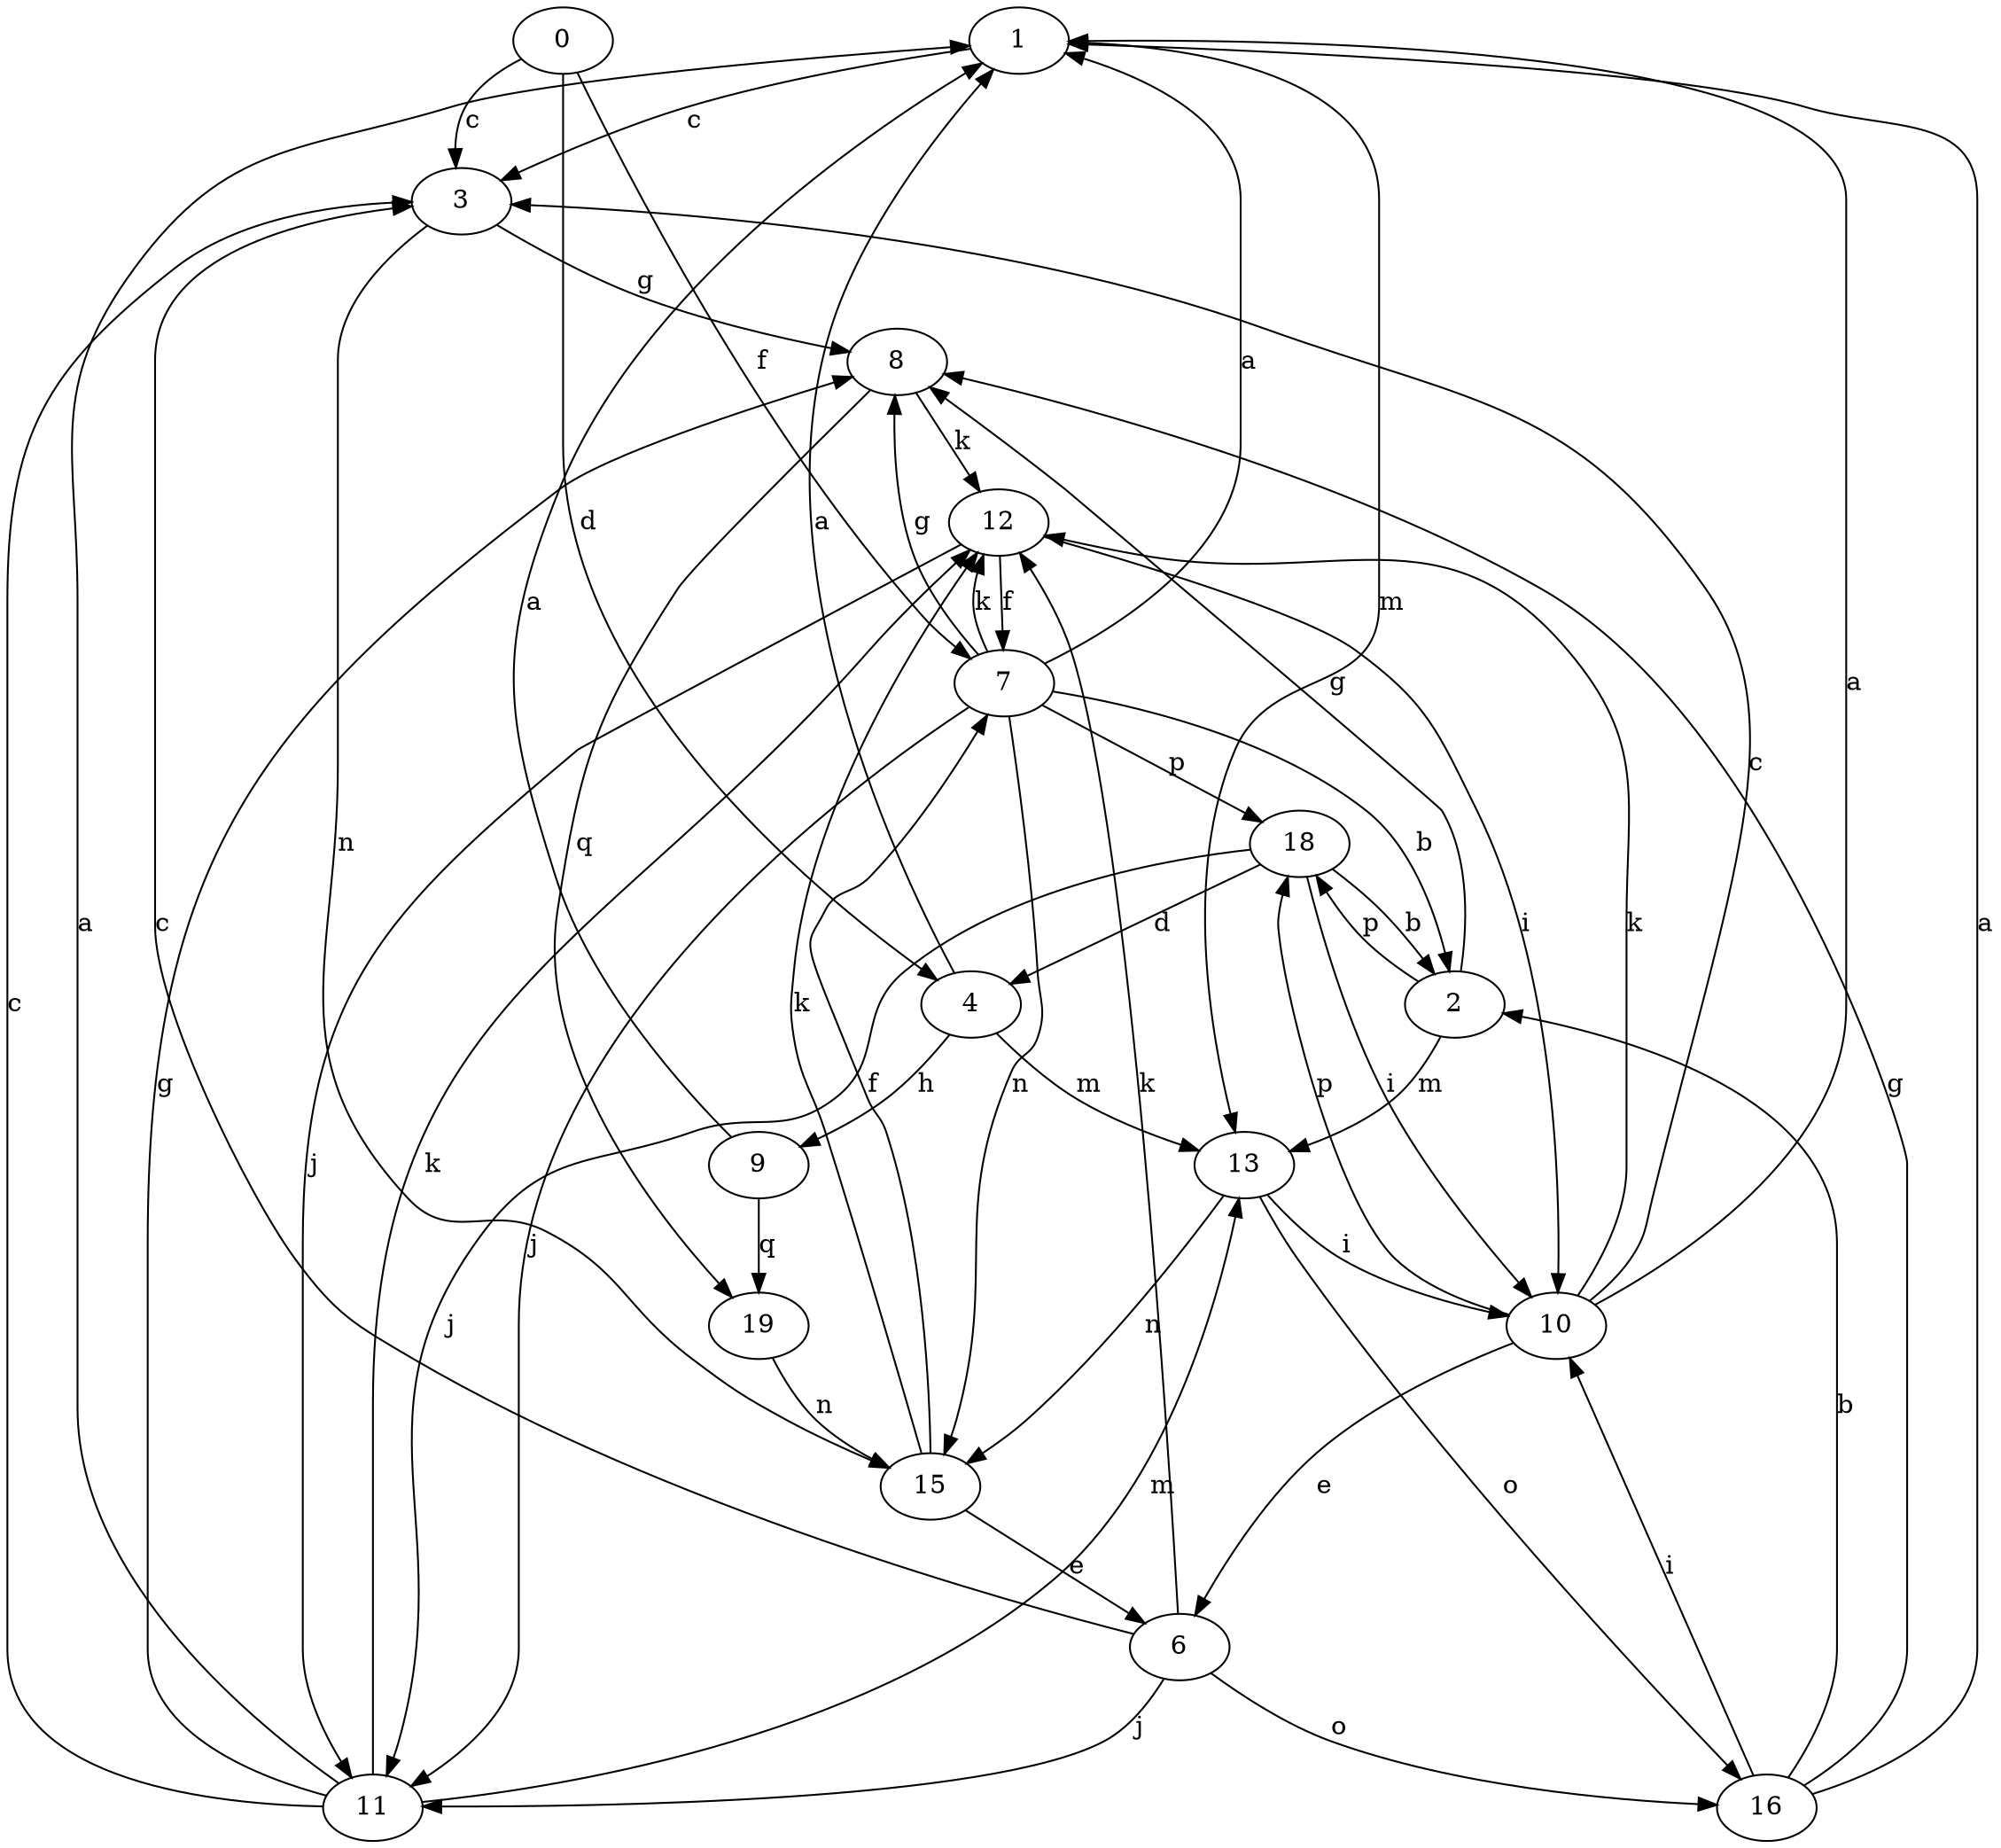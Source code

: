 strict digraph  {
1;
2;
3;
4;
6;
7;
8;
9;
10;
11;
0;
12;
13;
15;
16;
18;
19;
1 -> 3  [label=c];
1 -> 13  [label=m];
2 -> 8  [label=g];
2 -> 13  [label=m];
2 -> 18  [label=p];
3 -> 8  [label=g];
3 -> 15  [label=n];
4 -> 1  [label=a];
4 -> 9  [label=h];
4 -> 13  [label=m];
6 -> 3  [label=c];
6 -> 11  [label=j];
6 -> 12  [label=k];
6 -> 16  [label=o];
7 -> 1  [label=a];
7 -> 2  [label=b];
7 -> 8  [label=g];
7 -> 11  [label=j];
7 -> 12  [label=k];
7 -> 15  [label=n];
7 -> 18  [label=p];
8 -> 12  [label=k];
8 -> 19  [label=q];
9 -> 1  [label=a];
9 -> 19  [label=q];
10 -> 1  [label=a];
10 -> 3  [label=c];
10 -> 6  [label=e];
10 -> 12  [label=k];
10 -> 18  [label=p];
11 -> 1  [label=a];
11 -> 3  [label=c];
11 -> 8  [label=g];
11 -> 12  [label=k];
11 -> 13  [label=m];
0 -> 3  [label=c];
0 -> 4  [label=d];
0 -> 7  [label=f];
12 -> 7  [label=f];
12 -> 10  [label=i];
12 -> 11  [label=j];
13 -> 10  [label=i];
13 -> 15  [label=n];
13 -> 16  [label=o];
15 -> 6  [label=e];
15 -> 7  [label=f];
15 -> 12  [label=k];
16 -> 1  [label=a];
16 -> 2  [label=b];
16 -> 8  [label=g];
16 -> 10  [label=i];
18 -> 2  [label=b];
18 -> 4  [label=d];
18 -> 10  [label=i];
18 -> 11  [label=j];
19 -> 15  [label=n];
}
